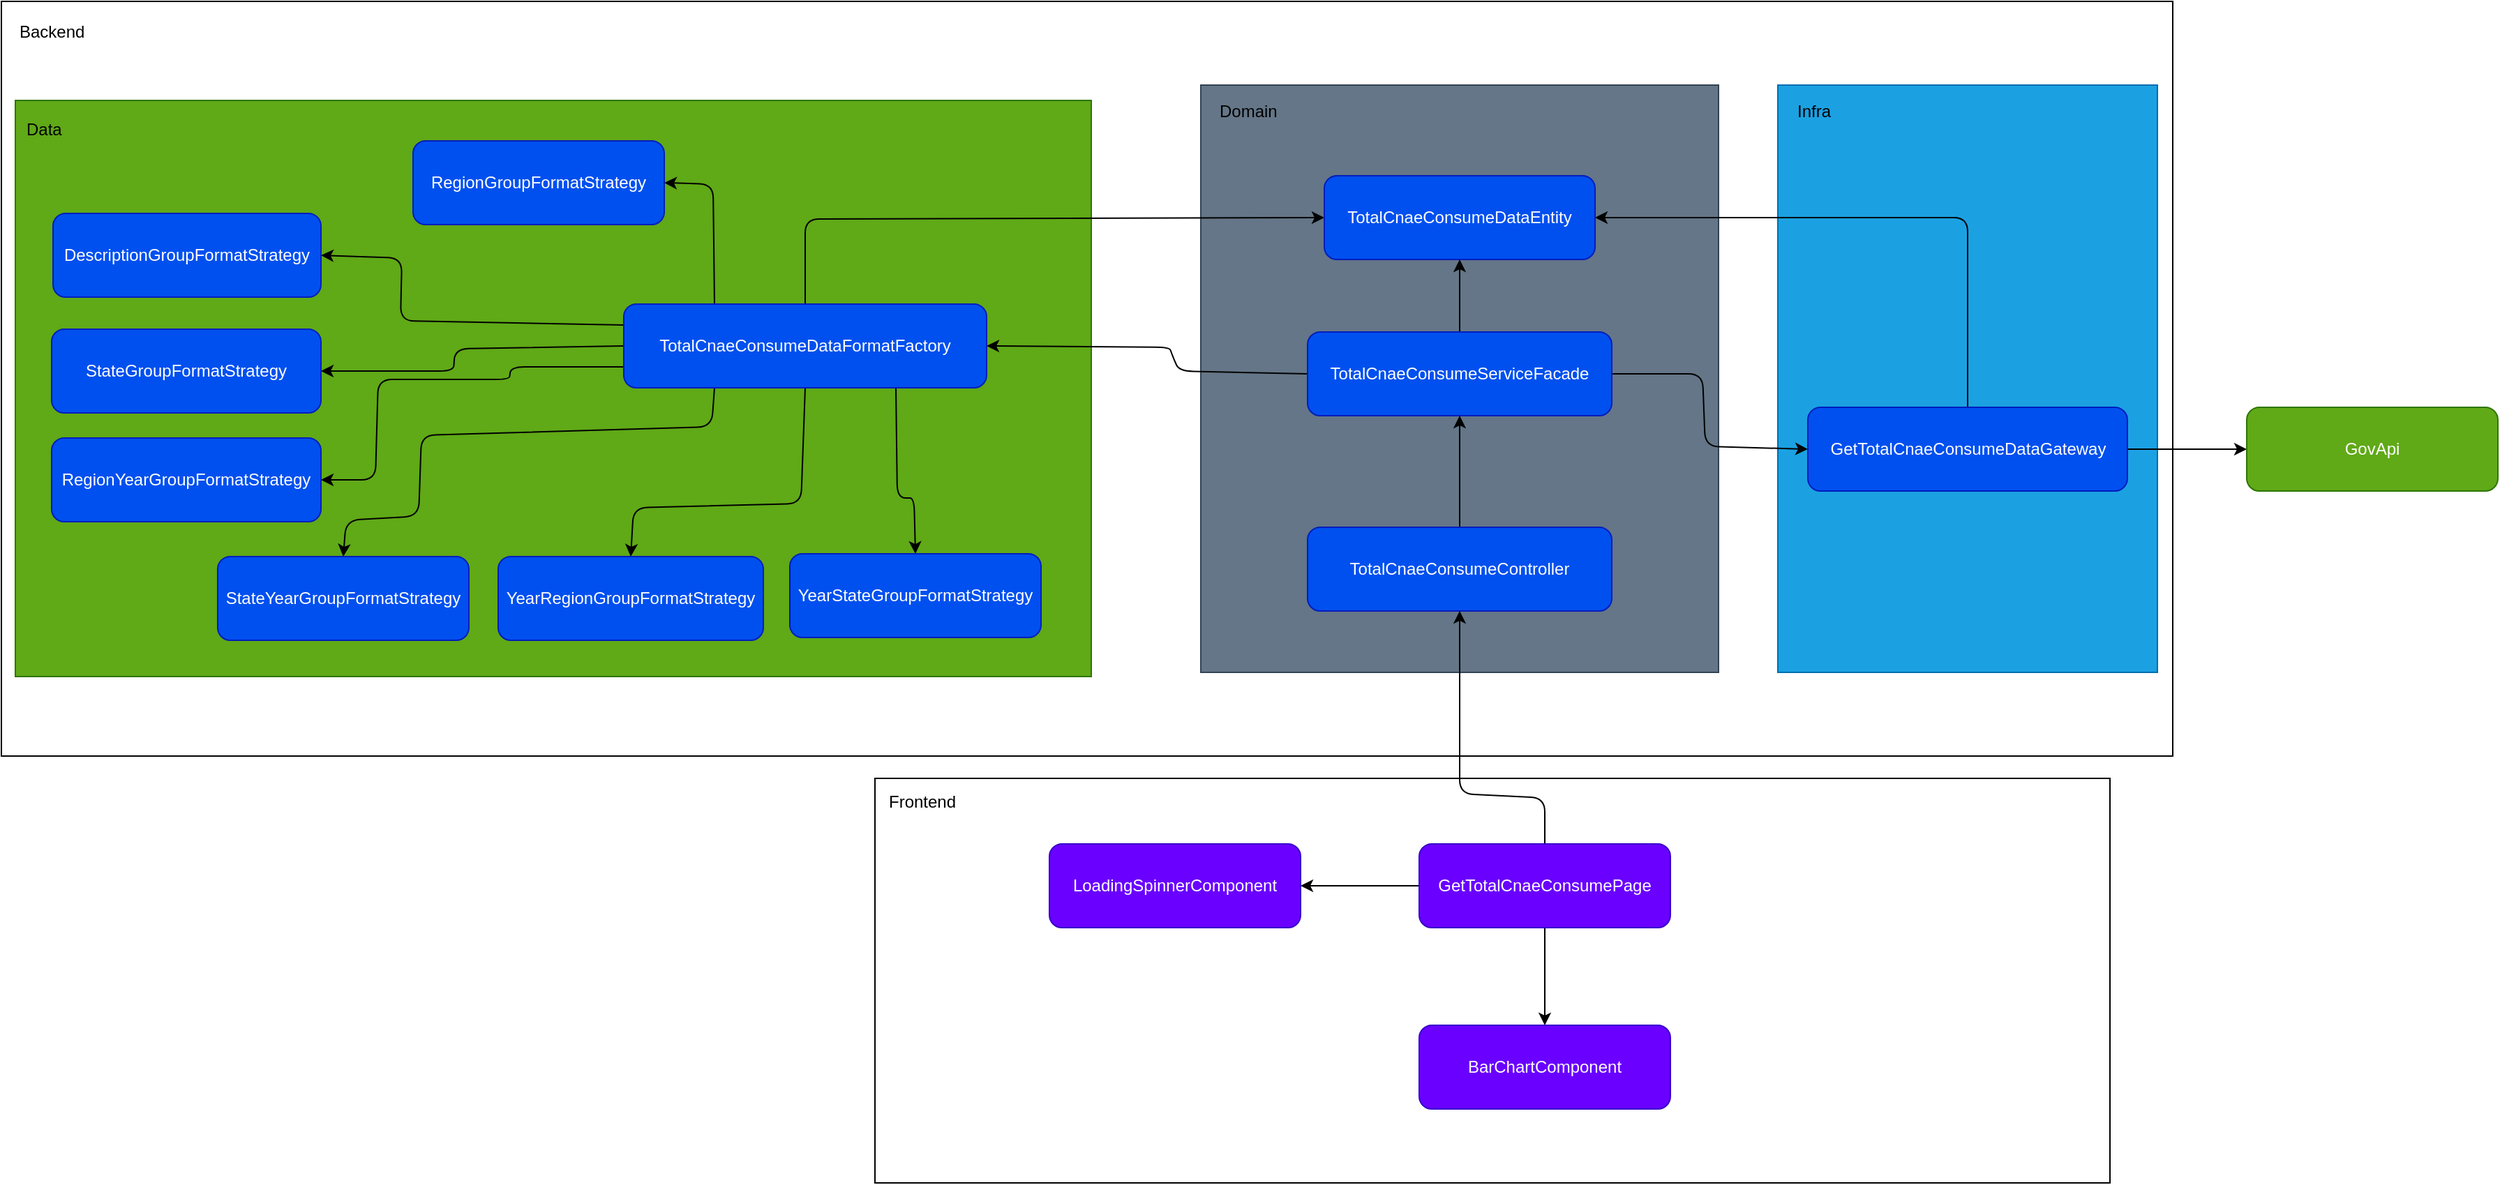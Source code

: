 <mxfile>
    <diagram id="lkqVx4UT7-Qs-iJP1uar" name="Page-1">
        <mxGraphModel dx="1510" dy="737" grid="0" gridSize="10" guides="1" tooltips="1" connect="1" arrows="1" fold="1" page="0" pageScale="1" pageWidth="850" pageHeight="1100" math="0" shadow="0">
            <root>
                <mxCell id="0"/>
                <mxCell id="1" parent="0"/>
                <mxCell id="19" value="" style="rounded=0;whiteSpace=wrap;html=1;" parent="1" vertex="1">
                    <mxGeometry x="-45" y="416" width="885" height="290" as="geometry"/>
                </mxCell>
                <mxCell id="15" value="" style="rounded=0;whiteSpace=wrap;html=1;" parent="1" vertex="1">
                    <mxGeometry x="-671" y="-141" width="1556" height="541" as="geometry"/>
                </mxCell>
                <mxCell id="53" value="" style="rounded=0;whiteSpace=wrap;html=1;fillColor=#1ba1e2;fontColor=#ffffff;strokeColor=#006EAF;" vertex="1" parent="1">
                    <mxGeometry x="602" y="-81" width="272" height="421" as="geometry"/>
                </mxCell>
                <mxCell id="51" value="" style="rounded=0;whiteSpace=wrap;html=1;fillColor=#647687;fontColor=#ffffff;strokeColor=#314354;" vertex="1" parent="1">
                    <mxGeometry x="188.5" y="-81" width="371" height="421" as="geometry"/>
                </mxCell>
                <mxCell id="49" value="" style="rounded=0;whiteSpace=wrap;html=1;fillColor=#60a917;fontColor=#ffffff;strokeColor=#2D7600;" vertex="1" parent="1">
                    <mxGeometry x="-661" y="-70" width="771" height="413" as="geometry"/>
                </mxCell>
                <mxCell id="12" style="edgeStyle=none;html=1;exitX=0;exitY=0.5;exitDx=0;exitDy=0;entryX=1;entryY=0.5;entryDx=0;entryDy=0;" parent="1" source="2" target="4" edge="1">
                    <mxGeometry relative="1" as="geometry">
                        <Array as="points">
                            <mxPoint x="173" y="124"/>
                            <mxPoint x="169" y="115"/>
                            <mxPoint x="166" y="107"/>
                        </Array>
                    </mxGeometry>
                </mxCell>
                <mxCell id="13" style="edgeStyle=none;html=1;exitX=1;exitY=0.5;exitDx=0;exitDy=0;entryX=0;entryY=0.5;entryDx=0;entryDy=0;" parent="1" source="2" target="3" edge="1">
                    <mxGeometry relative="1" as="geometry">
                        <Array as="points">
                            <mxPoint x="548" y="126"/>
                            <mxPoint x="550" y="178"/>
                        </Array>
                    </mxGeometry>
                </mxCell>
                <mxCell id="28" style="edgeStyle=none;html=1;exitX=0.5;exitY=0;exitDx=0;exitDy=0;entryX=0.5;entryY=1;entryDx=0;entryDy=0;" parent="1" source="2" target="27" edge="1">
                    <mxGeometry relative="1" as="geometry"/>
                </mxCell>
                <mxCell id="2" value="TotalCnaeConsumeServiceFacade" style="rounded=1;whiteSpace=wrap;html=1;fillColor=#0050ef;fontColor=#ffffff;strokeColor=#001DBC;" parent="1" vertex="1">
                    <mxGeometry x="265" y="96" width="218" height="60" as="geometry"/>
                </mxCell>
                <mxCell id="26" style="edgeStyle=none;html=1;exitX=1;exitY=0.5;exitDx=0;exitDy=0;entryX=0;entryY=0.5;entryDx=0;entryDy=0;" parent="1" source="3" target="17" edge="1">
                    <mxGeometry relative="1" as="geometry"/>
                </mxCell>
                <mxCell id="30" style="edgeStyle=none;html=1;exitX=0.5;exitY=0;exitDx=0;exitDy=0;entryX=1;entryY=0.5;entryDx=0;entryDy=0;" parent="1" source="3" target="27" edge="1">
                    <mxGeometry relative="1" as="geometry">
                        <Array as="points">
                            <mxPoint x="738" y="14"/>
                        </Array>
                    </mxGeometry>
                </mxCell>
                <mxCell id="3" value="GetTotalCnaeConsumeDataGateway" style="rounded=1;whiteSpace=wrap;html=1;fillColor=#0050ef;fontColor=#ffffff;strokeColor=#001DBC;" parent="1" vertex="1">
                    <mxGeometry x="623.5" y="150" width="229" height="60" as="geometry"/>
                </mxCell>
                <mxCell id="29" style="edgeStyle=none;html=1;exitX=0.5;exitY=0;exitDx=0;exitDy=0;entryX=0;entryY=0.5;entryDx=0;entryDy=0;" parent="1" source="4" target="27" edge="1">
                    <mxGeometry relative="1" as="geometry">
                        <Array as="points">
                            <mxPoint x="-95" y="15"/>
                        </Array>
                    </mxGeometry>
                </mxCell>
                <mxCell id="41" style="edgeStyle=none;html=1;exitX=0.25;exitY=0;exitDx=0;exitDy=0;entryX=1;entryY=0.5;entryDx=0;entryDy=0;" parent="1" source="4" target="40" edge="1">
                    <mxGeometry relative="1" as="geometry">
                        <Array as="points">
                            <mxPoint x="-161" y="-10"/>
                        </Array>
                    </mxGeometry>
                </mxCell>
                <mxCell id="42" style="edgeStyle=none;html=1;exitX=0;exitY=0.25;exitDx=0;exitDy=0;entryX=1;entryY=0.5;entryDx=0;entryDy=0;" parent="1" source="4" target="35" edge="1">
                    <mxGeometry relative="1" as="geometry">
                        <Array as="points">
                            <mxPoint x="-385" y="88"/>
                            <mxPoint x="-384" y="43"/>
                        </Array>
                    </mxGeometry>
                </mxCell>
                <mxCell id="43" style="edgeStyle=none;html=1;exitX=0;exitY=0.5;exitDx=0;exitDy=0;entryX=1;entryY=0.5;entryDx=0;entryDy=0;" parent="1" source="4" target="34" edge="1">
                    <mxGeometry relative="1" as="geometry">
                        <Array as="points">
                            <mxPoint x="-346" y="108"/>
                            <mxPoint x="-347" y="124"/>
                        </Array>
                    </mxGeometry>
                </mxCell>
                <mxCell id="44" style="edgeStyle=none;html=1;exitX=0;exitY=0.75;exitDx=0;exitDy=0;entryX=1;entryY=0.5;entryDx=0;entryDy=0;" parent="1" source="4" target="36" edge="1">
                    <mxGeometry relative="1" as="geometry">
                        <Array as="points">
                            <mxPoint x="-306" y="121"/>
                            <mxPoint x="-307" y="130"/>
                            <mxPoint x="-401" y="130"/>
                            <mxPoint x="-403" y="202"/>
                        </Array>
                    </mxGeometry>
                </mxCell>
                <mxCell id="46" style="edgeStyle=none;html=1;exitX=0.75;exitY=1;exitDx=0;exitDy=0;entryX=0.5;entryY=0;entryDx=0;entryDy=0;" parent="1" source="4" target="37" edge="1">
                    <mxGeometry relative="1" as="geometry">
                        <Array as="points">
                            <mxPoint x="-29" y="215"/>
                            <mxPoint x="-17" y="215"/>
                        </Array>
                    </mxGeometry>
                </mxCell>
                <mxCell id="47" style="edgeStyle=none;html=1;exitX=0.5;exitY=1;exitDx=0;exitDy=0;entryX=0.5;entryY=0;entryDx=0;entryDy=0;" parent="1" source="4" target="38" edge="1">
                    <mxGeometry relative="1" as="geometry">
                        <Array as="points">
                            <mxPoint x="-98" y="219"/>
                            <mxPoint x="-218" y="222"/>
                        </Array>
                    </mxGeometry>
                </mxCell>
                <mxCell id="48" style="edgeStyle=none;html=1;exitX=0.25;exitY=1;exitDx=0;exitDy=0;entryX=0.5;entryY=0;entryDx=0;entryDy=0;" parent="1" source="4" target="39" edge="1">
                    <mxGeometry relative="1" as="geometry">
                        <Array as="points">
                            <mxPoint x="-162" y="164"/>
                            <mxPoint x="-370" y="170"/>
                            <mxPoint x="-372" y="228"/>
                            <mxPoint x="-424" y="231"/>
                        </Array>
                    </mxGeometry>
                </mxCell>
                <mxCell id="4" value="TotalCnaeConsumeDataFormatFactory" style="rounded=1;whiteSpace=wrap;html=1;fillColor=#0050ef;fontColor=#ffffff;strokeColor=#001DBC;" parent="1" vertex="1">
                    <mxGeometry x="-225" y="76" width="260" height="60" as="geometry"/>
                </mxCell>
                <mxCell id="11" style="edgeStyle=none;html=1;exitX=0.5;exitY=0;exitDx=0;exitDy=0;entryX=0.5;entryY=1;entryDx=0;entryDy=0;" parent="1" source="5" target="2" edge="1">
                    <mxGeometry relative="1" as="geometry"/>
                </mxCell>
                <mxCell id="5" value="TotalCnaeConsumeController" style="rounded=1;whiteSpace=wrap;html=1;fillColor=#0050ef;fontColor=#ffffff;strokeColor=#001DBC;" parent="1" vertex="1">
                    <mxGeometry x="265" y="236" width="218" height="60" as="geometry"/>
                </mxCell>
                <mxCell id="10" style="edgeStyle=none;html=1;exitX=0.5;exitY=0;exitDx=0;exitDy=0;entryX=0.5;entryY=1;entryDx=0;entryDy=0;" parent="1" source="9" target="5" edge="1">
                    <mxGeometry relative="1" as="geometry">
                        <Array as="points">
                            <mxPoint x="435" y="430"/>
                            <mxPoint x="374" y="427"/>
                        </Array>
                    </mxGeometry>
                </mxCell>
                <mxCell id="22" style="edgeStyle=none;html=1;exitX=0.5;exitY=1;exitDx=0;exitDy=0;entryX=0.5;entryY=0;entryDx=0;entryDy=0;" parent="1" source="9" target="21" edge="1">
                    <mxGeometry relative="1" as="geometry"/>
                </mxCell>
                <mxCell id="24" style="edgeStyle=none;html=1;exitX=0;exitY=0.5;exitDx=0;exitDy=0;entryX=1;entryY=0.5;entryDx=0;entryDy=0;" parent="1" source="9" target="23" edge="1">
                    <mxGeometry relative="1" as="geometry"/>
                </mxCell>
                <mxCell id="9" value="GetTotalCnaeConsumePage" style="rounded=1;whiteSpace=wrap;html=1;fillColor=#6a00ff;fontColor=#ffffff;strokeColor=#3700CC;" parent="1" vertex="1">
                    <mxGeometry x="345" y="463" width="180" height="60" as="geometry"/>
                </mxCell>
                <mxCell id="16" value="Backend" style="text;html=1;strokeColor=none;fillColor=none;align=left;verticalAlign=middle;whiteSpace=wrap;rounded=0;" parent="1" vertex="1">
                    <mxGeometry x="-660" y="-134" width="60" height="30" as="geometry"/>
                </mxCell>
                <mxCell id="17" value="GovApi" style="rounded=1;whiteSpace=wrap;html=1;fillColor=#60a917;fontColor=#ffffff;strokeColor=#2D7600;" parent="1" vertex="1">
                    <mxGeometry x="938" y="150" width="180" height="60" as="geometry"/>
                </mxCell>
                <mxCell id="20" value="Frontend" style="text;html=1;strokeColor=none;fillColor=none;align=left;verticalAlign=middle;whiteSpace=wrap;rounded=0;" parent="1" vertex="1">
                    <mxGeometry x="-37" y="418" width="60" height="30" as="geometry"/>
                </mxCell>
                <mxCell id="21" value="BarChartComponent" style="rounded=1;whiteSpace=wrap;html=1;fillColor=#6a00ff;fontColor=#ffffff;strokeColor=#3700CC;" parent="1" vertex="1">
                    <mxGeometry x="345" y="593" width="180" height="60" as="geometry"/>
                </mxCell>
                <mxCell id="23" value="LoadingSpinnerComponent" style="rounded=1;whiteSpace=wrap;html=1;fillColor=#6a00ff;fontColor=#ffffff;strokeColor=#3700CC;" parent="1" vertex="1">
                    <mxGeometry x="80" y="463" width="180" height="60" as="geometry"/>
                </mxCell>
                <mxCell id="27" value="TotalCnaeConsumeDataEntity" style="rounded=1;whiteSpace=wrap;html=1;fillColor=#0050ef;fontColor=#ffffff;strokeColor=#001DBC;" parent="1" vertex="1">
                    <mxGeometry x="277" y="-16" width="194" height="60" as="geometry"/>
                </mxCell>
                <mxCell id="34" value="StateGroupFormatStrategy" style="rounded=1;whiteSpace=wrap;html=1;fillColor=#0050ef;fontColor=#ffffff;strokeColor=#001DBC;" parent="1" vertex="1">
                    <mxGeometry x="-635" y="94" width="193" height="60" as="geometry"/>
                </mxCell>
                <mxCell id="35" value="DescriptionGroupFormatStrategy" style="rounded=1;whiteSpace=wrap;html=1;fillColor=#0050ef;fontColor=#ffffff;strokeColor=#001DBC;" parent="1" vertex="1">
                    <mxGeometry x="-634" y="11" width="192" height="60" as="geometry"/>
                </mxCell>
                <mxCell id="36" value="RegionYearGroupFormatStrategy" style="rounded=1;whiteSpace=wrap;html=1;fillColor=#0050ef;fontColor=#ffffff;strokeColor=#001DBC;" parent="1" vertex="1">
                    <mxGeometry x="-635" y="172" width="193" height="60" as="geometry"/>
                </mxCell>
                <mxCell id="37" value="YearStateGroupFormatStrategy" style="rounded=1;whiteSpace=wrap;html=1;fillColor=#0050ef;fontColor=#ffffff;strokeColor=#001DBC;" parent="1" vertex="1">
                    <mxGeometry x="-106" y="255" width="180" height="60" as="geometry"/>
                </mxCell>
                <mxCell id="38" value="YearRegionGroupFormatStrategy" style="rounded=1;whiteSpace=wrap;html=1;fillColor=#0050ef;fontColor=#ffffff;strokeColor=#001DBC;" parent="1" vertex="1">
                    <mxGeometry x="-315" y="257" width="190" height="60" as="geometry"/>
                </mxCell>
                <mxCell id="39" value="StateYearGroupFormatStrategy" style="rounded=1;whiteSpace=wrap;html=1;fillColor=#0050ef;fontColor=#ffffff;strokeColor=#001DBC;" parent="1" vertex="1">
                    <mxGeometry x="-516" y="257" width="180" height="60" as="geometry"/>
                </mxCell>
                <mxCell id="40" value="RegionGroupFormatStrategy" style="rounded=1;whiteSpace=wrap;html=1;fillColor=#0050ef;fontColor=#ffffff;strokeColor=#001DBC;" parent="1" vertex="1">
                    <mxGeometry x="-376" y="-41" width="180" height="60" as="geometry"/>
                </mxCell>
                <mxCell id="50" value="Data" style="text;html=1;strokeColor=none;fillColor=none;align=left;verticalAlign=middle;whiteSpace=wrap;rounded=0;" vertex="1" parent="1">
                    <mxGeometry x="-655" y="-64" width="60" height="30" as="geometry"/>
                </mxCell>
                <mxCell id="52" value="Domain" style="text;html=1;strokeColor=none;fillColor=none;align=left;verticalAlign=middle;whiteSpace=wrap;rounded=0;" vertex="1" parent="1">
                    <mxGeometry x="200" y="-77" width="60" height="30" as="geometry"/>
                </mxCell>
                <mxCell id="54" value="Infra" style="text;html=1;strokeColor=none;fillColor=none;align=left;verticalAlign=middle;whiteSpace=wrap;rounded=0;" vertex="1" parent="1">
                    <mxGeometry x="614" y="-77" width="60" height="30" as="geometry"/>
                </mxCell>
            </root>
        </mxGraphModel>
    </diagram>
</mxfile>
